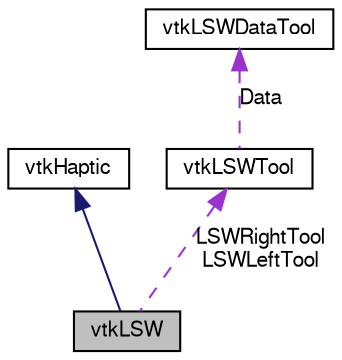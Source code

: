 digraph G
{
  bgcolor="transparent";
  edge [fontname="FreeSans",fontsize="10",labelfontname="FreeSans",labelfontsize="10"];
  node [fontname="FreeSans",fontsize="10",shape=record];
  Node1 [label="vtkLSW",height=0.2,width=0.4,color="black", fillcolor="grey75", style="filled" fontcolor="black"];
  Node2 -> Node1 [dir=back,color="midnightblue",fontsize="10",style="solid"];
  Node2 [label="vtkHaptic",height=0.2,width=0.4,color="black",URL="$classvtkHaptic.html",tooltip="Generic Haptic Class."];
  Node3 -> Node1 [dir=back,color="darkorchid3",fontsize="10",style="dashed",label="LSWRightTool\nLSWLeftTool"];
  Node3 [label="vtkLSWTool",height=0.2,width=0.4,color="black",URL="$classvtkLSWTool.html"];
  Node4 -> Node3 [dir=back,color="darkorchid3",fontsize="10",style="dashed",label="Data"];
  Node4 [label="vtkLSWDataTool",height=0.2,width=0.4,color="black",URL="$structvtkLSWDataTool.html"];
}
